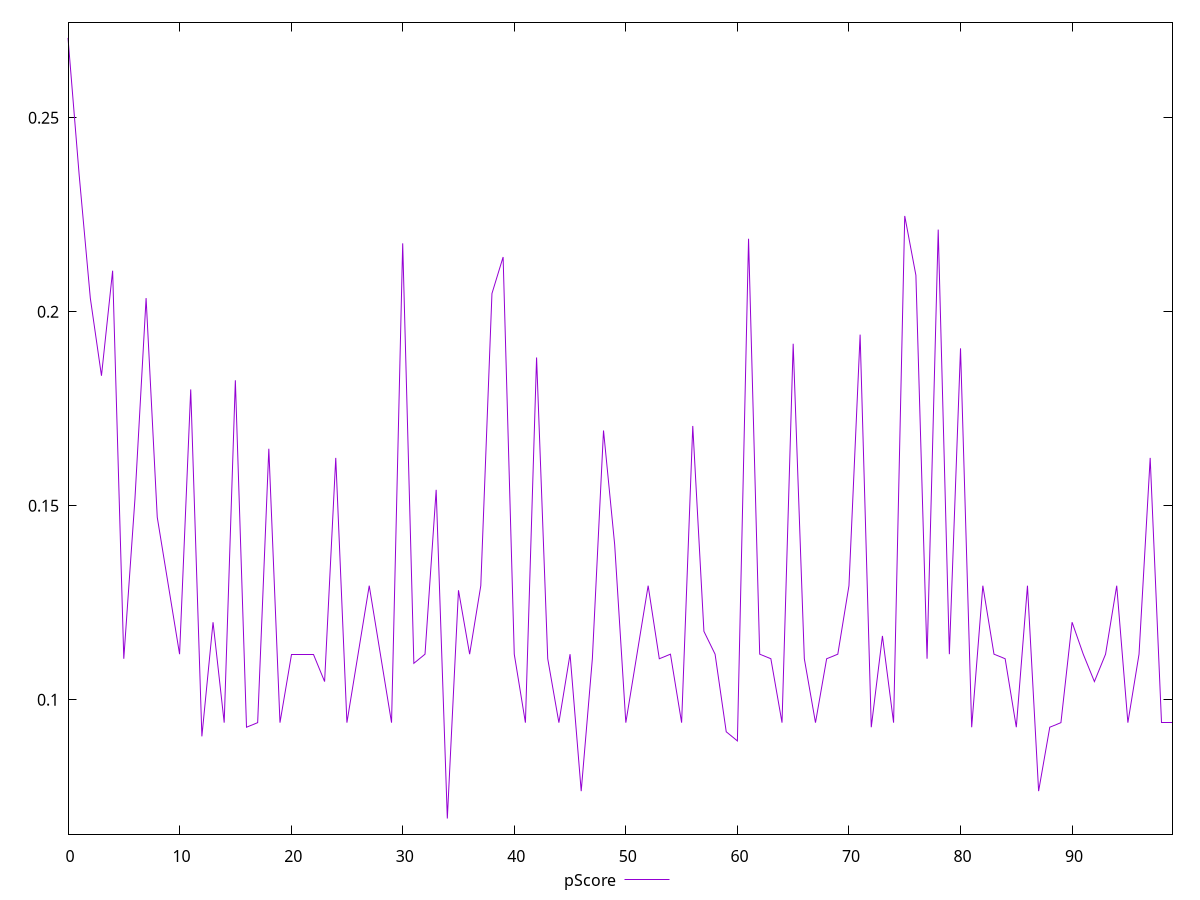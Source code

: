 reset

$pScore <<EOF
0 0.27058823529411763
1 0.23529411764705882
2 0.20352941176470585
3 0.18352941176470589
4 0.21058823529411763
5 0.11058823529411765
6 0.1517647058823529
7 0.20352941176470585
8 0.14705882352941174
9 0.12941176470588234
10 0.11176470588235293
11 0.18
12 0.09058823529411764
13 0.12
14 0.09411764705882353
15 0.1823529411764706
16 0.09294117647058825
17 0.09411764705882353
18 0.16470588235294115
19 0.09411764705882353
20 0.11176470588235293
21 0.11176470588235293
22 0.11176470588235293
23 0.10470588235294115
24 0.1623529411764706
25 0.09411764705882353
26 0.11176470588235293
27 0.12941176470588234
28 0.11176470588235293
29 0.09411764705882353
30 0.21764705882352942
31 0.10941176470588232
32 0.11176470588235293
33 0.15411764705882353
34 0.06941176470588234
35 0.12823529411764706
36 0.11176470588235293
37 0.12941176470588234
38 0.20470588235294118
39 0.21411764705882352
40 0.11176470588235293
41 0.09411764705882353
42 0.18823529411764706
43 0.11058823529411765
44 0.09411764705882353
45 0.11176470588235293
46 0.07647058823529412
47 0.11058823529411765
48 0.16941176470588232
49 0.14
50 0.09411764705882353
51 0.11176470588235293
52 0.12941176470588234
53 0.11058823529411765
54 0.11176470588235293
55 0.09411764705882353
56 0.17058823529411765
57 0.11764705882352938
58 0.11176470588235293
59 0.09176470588235291
60 0.08941176470588236
61 0.2188235294117647
62 0.11176470588235293
63 0.11058823529411765
64 0.09411764705882353
65 0.19176470588235295
66 0.11058823529411765
67 0.09411764705882353
68 0.11058823529411765
69 0.11176470588235293
70 0.12941176470588234
71 0.1941176470588235
72 0.09294117647058825
73 0.1164705882352941
74 0.09411764705882353
75 0.22470588235294114
76 0.20941176470588235
77 0.11058823529411765
78 0.2211764705882353
79 0.11176470588235293
80 0.19058823529411761
81 0.09294117647058825
82 0.12941176470588234
83 0.11176470588235293
84 0.11058823529411765
85 0.09294117647058825
86 0.12941176470588234
87 0.07647058823529412
88 0.09294117647058825
89 0.09411764705882353
90 0.12
91 0.11176470588235293
92 0.10470588235294115
93 0.11176470588235293
94 0.12941176470588234
95 0.09411764705882353
96 0.11176470588235293
97 0.1623529411764706
98 0.09411764705882353
99 0.09411764705882353
EOF

set key outside below
set xrange [0:99]
set yrange [0.06538823529411764:0.27461176470588233]
set trange [0.06538823529411764:0.27461176470588233]
set terminal svg size 640, 500 enhanced background rgb 'white'
set output "report/report_00029_2021-02-24T13-36-40.390Z/unused-javascript/samples/astro/pScore/values.svg"

plot $pScore title "pScore" with line

reset
